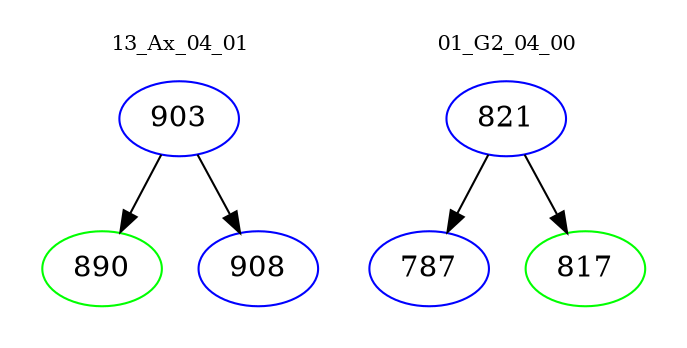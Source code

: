 digraph{
subgraph cluster_0 {
color = white
label = "13_Ax_04_01";
fontsize=10;
T0_903 [label="903", color="blue"]
T0_903 -> T0_890 [color="black"]
T0_890 [label="890", color="green"]
T0_903 -> T0_908 [color="black"]
T0_908 [label="908", color="blue"]
}
subgraph cluster_1 {
color = white
label = "01_G2_04_00";
fontsize=10;
T1_821 [label="821", color="blue"]
T1_821 -> T1_787 [color="black"]
T1_787 [label="787", color="blue"]
T1_821 -> T1_817 [color="black"]
T1_817 [label="817", color="green"]
}
}
